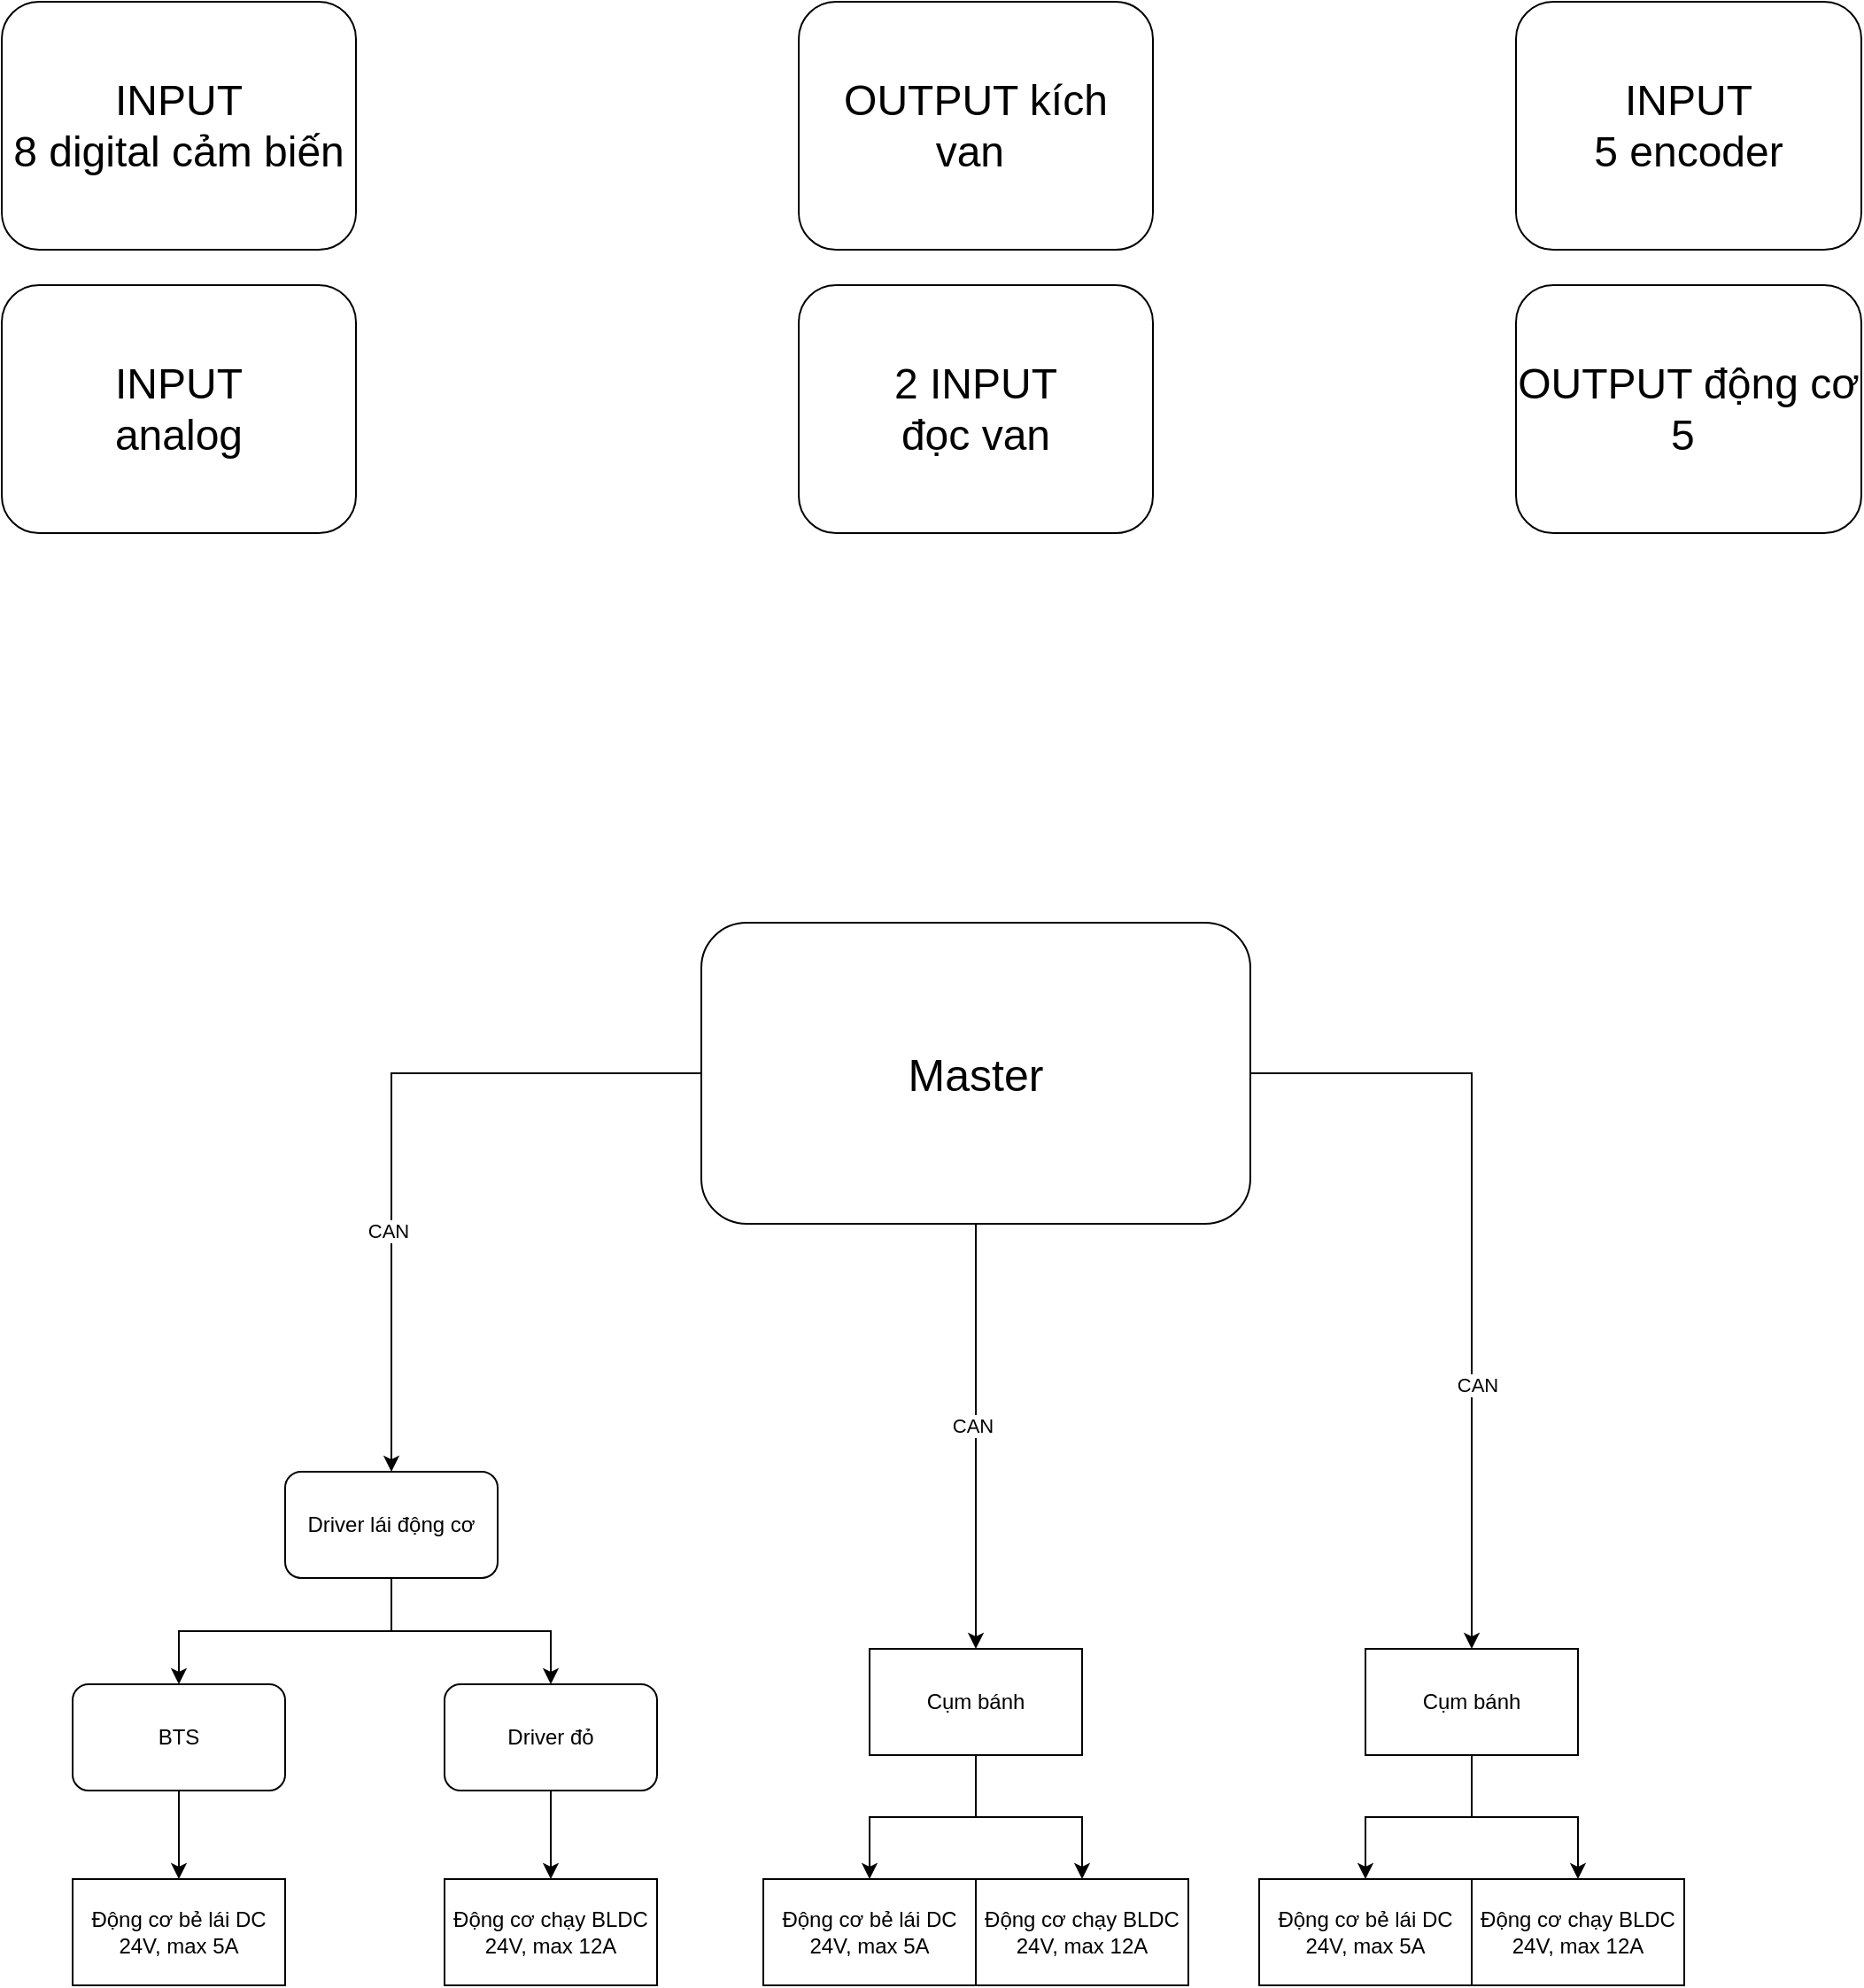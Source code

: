 <mxfile version="21.6.6" type="device">
  <diagram name="Page-1" id="_jwK-_7LKPGr70GdILth">
    <mxGraphModel dx="2097" dy="1807" grid="1" gridSize="10" guides="1" tooltips="1" connect="1" arrows="1" fold="1" page="1" pageScale="1" pageWidth="850" pageHeight="1100" math="0" shadow="0">
      <root>
        <mxCell id="0" />
        <mxCell id="1" parent="0" />
        <mxCell id="S2iHQHUZqmWmzR9-6cO--2" value="Động cơ bẻ lái DC&lt;br&gt;24V, max 5A" style="rounded=0;whiteSpace=wrap;html=1;" vertex="1" parent="1">
          <mxGeometry x="-390" y="640" width="120" height="60" as="geometry" />
        </mxCell>
        <mxCell id="S2iHQHUZqmWmzR9-6cO--3" value="Động cơ chạy BLDC&lt;br&gt;24V, max 12A" style="rounded=0;whiteSpace=wrap;html=1;" vertex="1" parent="1">
          <mxGeometry x="-180" y="640" width="120" height="60" as="geometry" />
        </mxCell>
        <mxCell id="S2iHQHUZqmWmzR9-6cO--6" style="edgeStyle=orthogonalEdgeStyle;rounded=0;orthogonalLoop=1;jettySize=auto;html=1;exitX=0.5;exitY=1;exitDx=0;exitDy=0;entryX=0.5;entryY=0;entryDx=0;entryDy=0;" edge="1" parent="1" source="S2iHQHUZqmWmzR9-6cO--8" target="S2iHQHUZqmWmzR9-6cO--9">
          <mxGeometry relative="1" as="geometry" />
        </mxCell>
        <mxCell id="S2iHQHUZqmWmzR9-6cO--7" style="edgeStyle=orthogonalEdgeStyle;rounded=0;orthogonalLoop=1;jettySize=auto;html=1;exitX=0.5;exitY=1;exitDx=0;exitDy=0;entryX=0.5;entryY=0;entryDx=0;entryDy=0;" edge="1" parent="1" source="S2iHQHUZqmWmzR9-6cO--8" target="S2iHQHUZqmWmzR9-6cO--10">
          <mxGeometry relative="1" as="geometry" />
        </mxCell>
        <mxCell id="S2iHQHUZqmWmzR9-6cO--8" value="Cụm bánh" style="rounded=0;whiteSpace=wrap;html=1;" vertex="1" parent="1">
          <mxGeometry x="60" y="510" width="120" height="60" as="geometry" />
        </mxCell>
        <mxCell id="S2iHQHUZqmWmzR9-6cO--9" value="Động cơ bẻ lái DC&lt;br&gt;24V, max 5A" style="rounded=0;whiteSpace=wrap;html=1;" vertex="1" parent="1">
          <mxGeometry y="640" width="120" height="60" as="geometry" />
        </mxCell>
        <mxCell id="S2iHQHUZqmWmzR9-6cO--10" value="Động cơ chạy BLDC&lt;br&gt;24V, max 12A" style="rounded=0;whiteSpace=wrap;html=1;" vertex="1" parent="1">
          <mxGeometry x="120" y="640" width="120" height="60" as="geometry" />
        </mxCell>
        <mxCell id="S2iHQHUZqmWmzR9-6cO--11" style="edgeStyle=orthogonalEdgeStyle;rounded=0;orthogonalLoop=1;jettySize=auto;html=1;exitX=0.5;exitY=1;exitDx=0;exitDy=0;entryX=0.5;entryY=0;entryDx=0;entryDy=0;" edge="1" parent="1" source="S2iHQHUZqmWmzR9-6cO--13" target="S2iHQHUZqmWmzR9-6cO--14">
          <mxGeometry relative="1" as="geometry" />
        </mxCell>
        <mxCell id="S2iHQHUZqmWmzR9-6cO--12" style="edgeStyle=orthogonalEdgeStyle;rounded=0;orthogonalLoop=1;jettySize=auto;html=1;exitX=0.5;exitY=1;exitDx=0;exitDy=0;entryX=0.5;entryY=0;entryDx=0;entryDy=0;" edge="1" parent="1" source="S2iHQHUZqmWmzR9-6cO--13" target="S2iHQHUZqmWmzR9-6cO--15">
          <mxGeometry relative="1" as="geometry" />
        </mxCell>
        <mxCell id="S2iHQHUZqmWmzR9-6cO--13" value="Cụm bánh" style="rounded=0;whiteSpace=wrap;html=1;" vertex="1" parent="1">
          <mxGeometry x="340" y="510" width="120" height="60" as="geometry" />
        </mxCell>
        <mxCell id="S2iHQHUZqmWmzR9-6cO--14" value="Động cơ bẻ lái DC&lt;br&gt;24V, max 5A" style="rounded=0;whiteSpace=wrap;html=1;" vertex="1" parent="1">
          <mxGeometry x="280" y="640" width="120" height="60" as="geometry" />
        </mxCell>
        <mxCell id="S2iHQHUZqmWmzR9-6cO--15" value="Động cơ chạy BLDC&lt;br&gt;24V, max 12A" style="rounded=0;whiteSpace=wrap;html=1;" vertex="1" parent="1">
          <mxGeometry x="400" y="640" width="120" height="60" as="geometry" />
        </mxCell>
        <mxCell id="S2iHQHUZqmWmzR9-6cO--20" style="edgeStyle=orthogonalEdgeStyle;rounded=0;orthogonalLoop=1;jettySize=auto;html=1;exitX=0.5;exitY=1;exitDx=0;exitDy=0;entryX=0.5;entryY=0;entryDx=0;entryDy=0;" edge="1" parent="1" source="S2iHQHUZqmWmzR9-6cO--17" target="S2iHQHUZqmWmzR9-6cO--18">
          <mxGeometry relative="1" as="geometry" />
        </mxCell>
        <mxCell id="S2iHQHUZqmWmzR9-6cO--21" style="edgeStyle=orthogonalEdgeStyle;rounded=0;orthogonalLoop=1;jettySize=auto;html=1;exitX=0.5;exitY=1;exitDx=0;exitDy=0;entryX=0.5;entryY=0;entryDx=0;entryDy=0;" edge="1" parent="1" source="S2iHQHUZqmWmzR9-6cO--17" target="S2iHQHUZqmWmzR9-6cO--19">
          <mxGeometry relative="1" as="geometry" />
        </mxCell>
        <mxCell id="S2iHQHUZqmWmzR9-6cO--17" value="Driver lái động cơ" style="rounded=1;whiteSpace=wrap;html=1;" vertex="1" parent="1">
          <mxGeometry x="-270" y="410" width="120" height="60" as="geometry" />
        </mxCell>
        <mxCell id="S2iHQHUZqmWmzR9-6cO--22" style="edgeStyle=orthogonalEdgeStyle;rounded=0;orthogonalLoop=1;jettySize=auto;html=1;exitX=0.5;exitY=1;exitDx=0;exitDy=0;entryX=0.5;entryY=0;entryDx=0;entryDy=0;" edge="1" parent="1" source="S2iHQHUZqmWmzR9-6cO--18" target="S2iHQHUZqmWmzR9-6cO--2">
          <mxGeometry relative="1" as="geometry" />
        </mxCell>
        <UserObject label="BTS" link="https://www.thegioiic.com/bts7960-module-dieu-khien-dong-co-dc-43a" id="S2iHQHUZqmWmzR9-6cO--18">
          <mxCell style="rounded=1;whiteSpace=wrap;html=1;" vertex="1" parent="1">
            <mxGeometry x="-390" y="530" width="120" height="60" as="geometry" />
          </mxCell>
        </UserObject>
        <mxCell id="S2iHQHUZqmWmzR9-6cO--23" style="edgeStyle=orthogonalEdgeStyle;rounded=0;orthogonalLoop=1;jettySize=auto;html=1;exitX=0.5;exitY=1;exitDx=0;exitDy=0;entryX=0.5;entryY=0;entryDx=0;entryDy=0;" edge="1" parent="1" source="S2iHQHUZqmWmzR9-6cO--19" target="S2iHQHUZqmWmzR9-6cO--3">
          <mxGeometry relative="1" as="geometry" />
        </mxCell>
        <UserObject label="Driver đỏ" link="https://www.thegioiic.com/mach-dieu-khien-dong-co-brushless-with-hall-6-50v-380w" id="S2iHQHUZqmWmzR9-6cO--19">
          <mxCell style="rounded=1;whiteSpace=wrap;html=1;" vertex="1" parent="1">
            <mxGeometry x="-180" y="530" width="120" height="60" as="geometry" />
          </mxCell>
        </UserObject>
        <mxCell id="S2iHQHUZqmWmzR9-6cO--25" style="edgeStyle=orthogonalEdgeStyle;rounded=0;orthogonalLoop=1;jettySize=auto;html=1;exitX=0;exitY=0.5;exitDx=0;exitDy=0;entryX=0.5;entryY=0;entryDx=0;entryDy=0;" edge="1" parent="1" source="S2iHQHUZqmWmzR9-6cO--24" target="S2iHQHUZqmWmzR9-6cO--17">
          <mxGeometry relative="1" as="geometry" />
        </mxCell>
        <mxCell id="S2iHQHUZqmWmzR9-6cO--26" value="CAN" style="edgeLabel;html=1;align=center;verticalAlign=middle;resizable=0;points=[];" vertex="1" connectable="0" parent="S2iHQHUZqmWmzR9-6cO--25">
          <mxGeometry x="0.32" y="-2" relative="1" as="geometry">
            <mxPoint as="offset" />
          </mxGeometry>
        </mxCell>
        <mxCell id="S2iHQHUZqmWmzR9-6cO--27" style="edgeStyle=orthogonalEdgeStyle;rounded=0;orthogonalLoop=1;jettySize=auto;html=1;exitX=0.5;exitY=1;exitDx=0;exitDy=0;entryX=0.5;entryY=0;entryDx=0;entryDy=0;" edge="1" parent="1" source="S2iHQHUZqmWmzR9-6cO--24" target="S2iHQHUZqmWmzR9-6cO--8">
          <mxGeometry relative="1" as="geometry" />
        </mxCell>
        <mxCell id="S2iHQHUZqmWmzR9-6cO--28" value="CAN" style="edgeLabel;html=1;align=center;verticalAlign=middle;resizable=0;points=[];" vertex="1" connectable="0" parent="S2iHQHUZqmWmzR9-6cO--27">
          <mxGeometry x="-0.053" y="-2" relative="1" as="geometry">
            <mxPoint as="offset" />
          </mxGeometry>
        </mxCell>
        <mxCell id="S2iHQHUZqmWmzR9-6cO--29" style="edgeStyle=orthogonalEdgeStyle;rounded=0;orthogonalLoop=1;jettySize=auto;html=1;exitX=1;exitY=0.5;exitDx=0;exitDy=0;entryX=0.5;entryY=0;entryDx=0;entryDy=0;" edge="1" parent="1" source="S2iHQHUZqmWmzR9-6cO--24" target="S2iHQHUZqmWmzR9-6cO--13">
          <mxGeometry relative="1" as="geometry" />
        </mxCell>
        <mxCell id="S2iHQHUZqmWmzR9-6cO--30" value="CAN" style="edgeLabel;html=1;align=center;verticalAlign=middle;resizable=0;points=[];" vertex="1" connectable="0" parent="S2iHQHUZqmWmzR9-6cO--29">
          <mxGeometry x="0.335" y="3" relative="1" as="geometry">
            <mxPoint as="offset" />
          </mxGeometry>
        </mxCell>
        <mxCell id="S2iHQHUZqmWmzR9-6cO--24" value="&lt;font style=&quot;font-size: 25px;&quot;&gt;Master&lt;/font&gt;" style="rounded=1;whiteSpace=wrap;html=1;" vertex="1" parent="1">
          <mxGeometry x="-35" y="100" width="310" height="170" as="geometry" />
        </mxCell>
        <UserObject label="&lt;font style=&quot;font-size: 24px;&quot;&gt;INPUT&lt;br&gt;analog&lt;br&gt;&lt;/font&gt;" id="S2iHQHUZqmWmzR9-6cO--31">
          <mxCell style="rounded=1;whiteSpace=wrap;html=1;" vertex="1" parent="1">
            <mxGeometry x="-430" y="-260" width="200" height="140" as="geometry" />
          </mxCell>
        </UserObject>
        <UserObject label="&lt;font style=&quot;font-size: 24px;&quot;&gt;OUTPUT động cơ&lt;br&gt;5&amp;nbsp;&lt;br&gt;&lt;/font&gt;" link="https://www.thegioiic.com/bts7960-module-dieu-khien-dong-co-dc-43a" id="S2iHQHUZqmWmzR9-6cO--32">
          <mxCell style="rounded=1;whiteSpace=wrap;html=1;" vertex="1" parent="1">
            <mxGeometry x="425" y="-260" width="195" height="140" as="geometry" />
          </mxCell>
        </UserObject>
        <UserObject label="&lt;font style=&quot;font-size: 24px;&quot;&gt;INPUT&lt;br&gt;8 digital cảm biến&lt;br&gt;&lt;/font&gt;" id="S2iHQHUZqmWmzR9-6cO--33">
          <mxCell style="rounded=1;whiteSpace=wrap;html=1;" vertex="1" parent="1">
            <mxGeometry x="-430" y="-420" width="200" height="140" as="geometry" />
          </mxCell>
        </UserObject>
        <UserObject label="&lt;font style=&quot;font-size: 24px;&quot;&gt;INPUT&lt;br&gt;5 encoder&lt;br&gt;&lt;/font&gt;" id="S2iHQHUZqmWmzR9-6cO--34">
          <mxCell style="rounded=1;whiteSpace=wrap;html=1;" vertex="1" parent="1">
            <mxGeometry x="425" y="-420" width="195" height="140" as="geometry" />
          </mxCell>
        </UserObject>
        <UserObject label="&lt;font style=&quot;font-size: 24px;&quot;&gt;OUTPUT kích van&amp;nbsp;&lt;/font&gt;" link="https://www.thegioiic.com/bts7960-module-dieu-khien-dong-co-dc-43a" id="S2iHQHUZqmWmzR9-6cO--35">
          <mxCell style="rounded=1;whiteSpace=wrap;html=1;" vertex="1" parent="1">
            <mxGeometry x="20" y="-420" width="200" height="140" as="geometry" />
          </mxCell>
        </UserObject>
        <UserObject label="&lt;font style=&quot;font-size: 24px;&quot;&gt;2 INPUT&lt;br&gt;đọc van&lt;br&gt;&lt;/font&gt;" id="S2iHQHUZqmWmzR9-6cO--36">
          <mxCell style="rounded=1;whiteSpace=wrap;html=1;" vertex="1" parent="1">
            <mxGeometry x="20" y="-260" width="200" height="140" as="geometry" />
          </mxCell>
        </UserObject>
      </root>
    </mxGraphModel>
  </diagram>
</mxfile>
